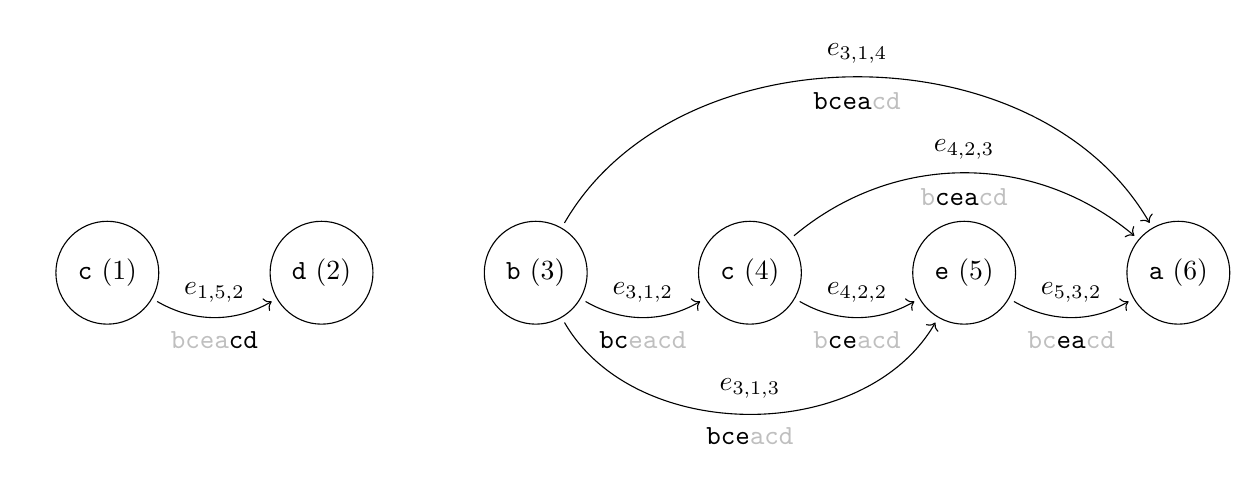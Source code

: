 \begingroup

%% \backgroundstring is used for styling the entire string
\newcommand{\backgroundstring}[1]{%
    \texttt{\textcolor{lightgray}{#1}}%
}

%% \foregroundstring styles just the specific part used in the edge
\colorlet{default}{.}
\newcommand{\foregroundstring}[1]{%
    \textcolor{default}{#1}%
    % \textcolor{default}{\underline{#1}}%
}

%% "abab" onto "abba"
\begin{tikzpicture}[
    ->,
    shorten <= 2pt,
    shorten >= 2pt,
    auto,
    node distance = 0.8cm and 1.4cm,
    inner sep = 5pt,
    % thick,
]
    \node[draw,circle] (v1) {\texttt{c} (1)};
    \node[draw,circle] (v2) [right = of v1] {\texttt{d} (2)};
    \node[draw,circle] (v3) [right = of v2] {\texttt{b} (3)};
    \node[draw,circle] (v4) [right = of v3] {\texttt{c} (4)};
    \node[draw,circle] (v5) [right = of v4] {\texttt{e} (5)};
    \node[draw,circle] (v6) [right = of v5] {\texttt{a} (6)};

    \path[draw]
        (v1) edge [bend right = 30]
            node[sloped]{$e_{1,5,2}$}
            node[sloped,swap]{\backgroundstring{bcea\foregroundstring{cd}}}
            (v2)
        (v3) edge [bend right = 30]
            node[sloped]{$e_{3,1,2}$}
            node[sloped,swap]{\backgroundstring{\foregroundstring{bc}eacd}}
            (v4)
        (v3) edge [bend right = 60]
            node[sloped]{$e_{3,1,3}$}
            node[sloped,swap]{\backgroundstring{\foregroundstring{bce}acd}}
            (v5)
        (v3) edge [bend left = 60]
            node[sloped]{$e_{3,1,4}$}
            node[sloped,swap]{\backgroundstring{\foregroundstring{bcea}cd}}
            (v6)
        (v4) edge [bend right = 30]
            node[sloped]{$e_{4,2,2}$}
            node[sloped,swap]{\backgroundstring{b\foregroundstring{ce}acd}}
            (v5)
        (v4) edge [bend left = 40]
            node[sloped]{$e_{4,2,3}$}
            node[sloped,swap]{\backgroundstring{b\foregroundstring{cea}cd}}
            (v6)
        (v5) edge [bend right = 30]
            node[sloped]{$e_{5,3,2}$}
            node[sloped,swap]{\backgroundstring{bc\foregroundstring{ea}cd}}
            (v6)
    ;
\end{tikzpicture}
\endgroup
